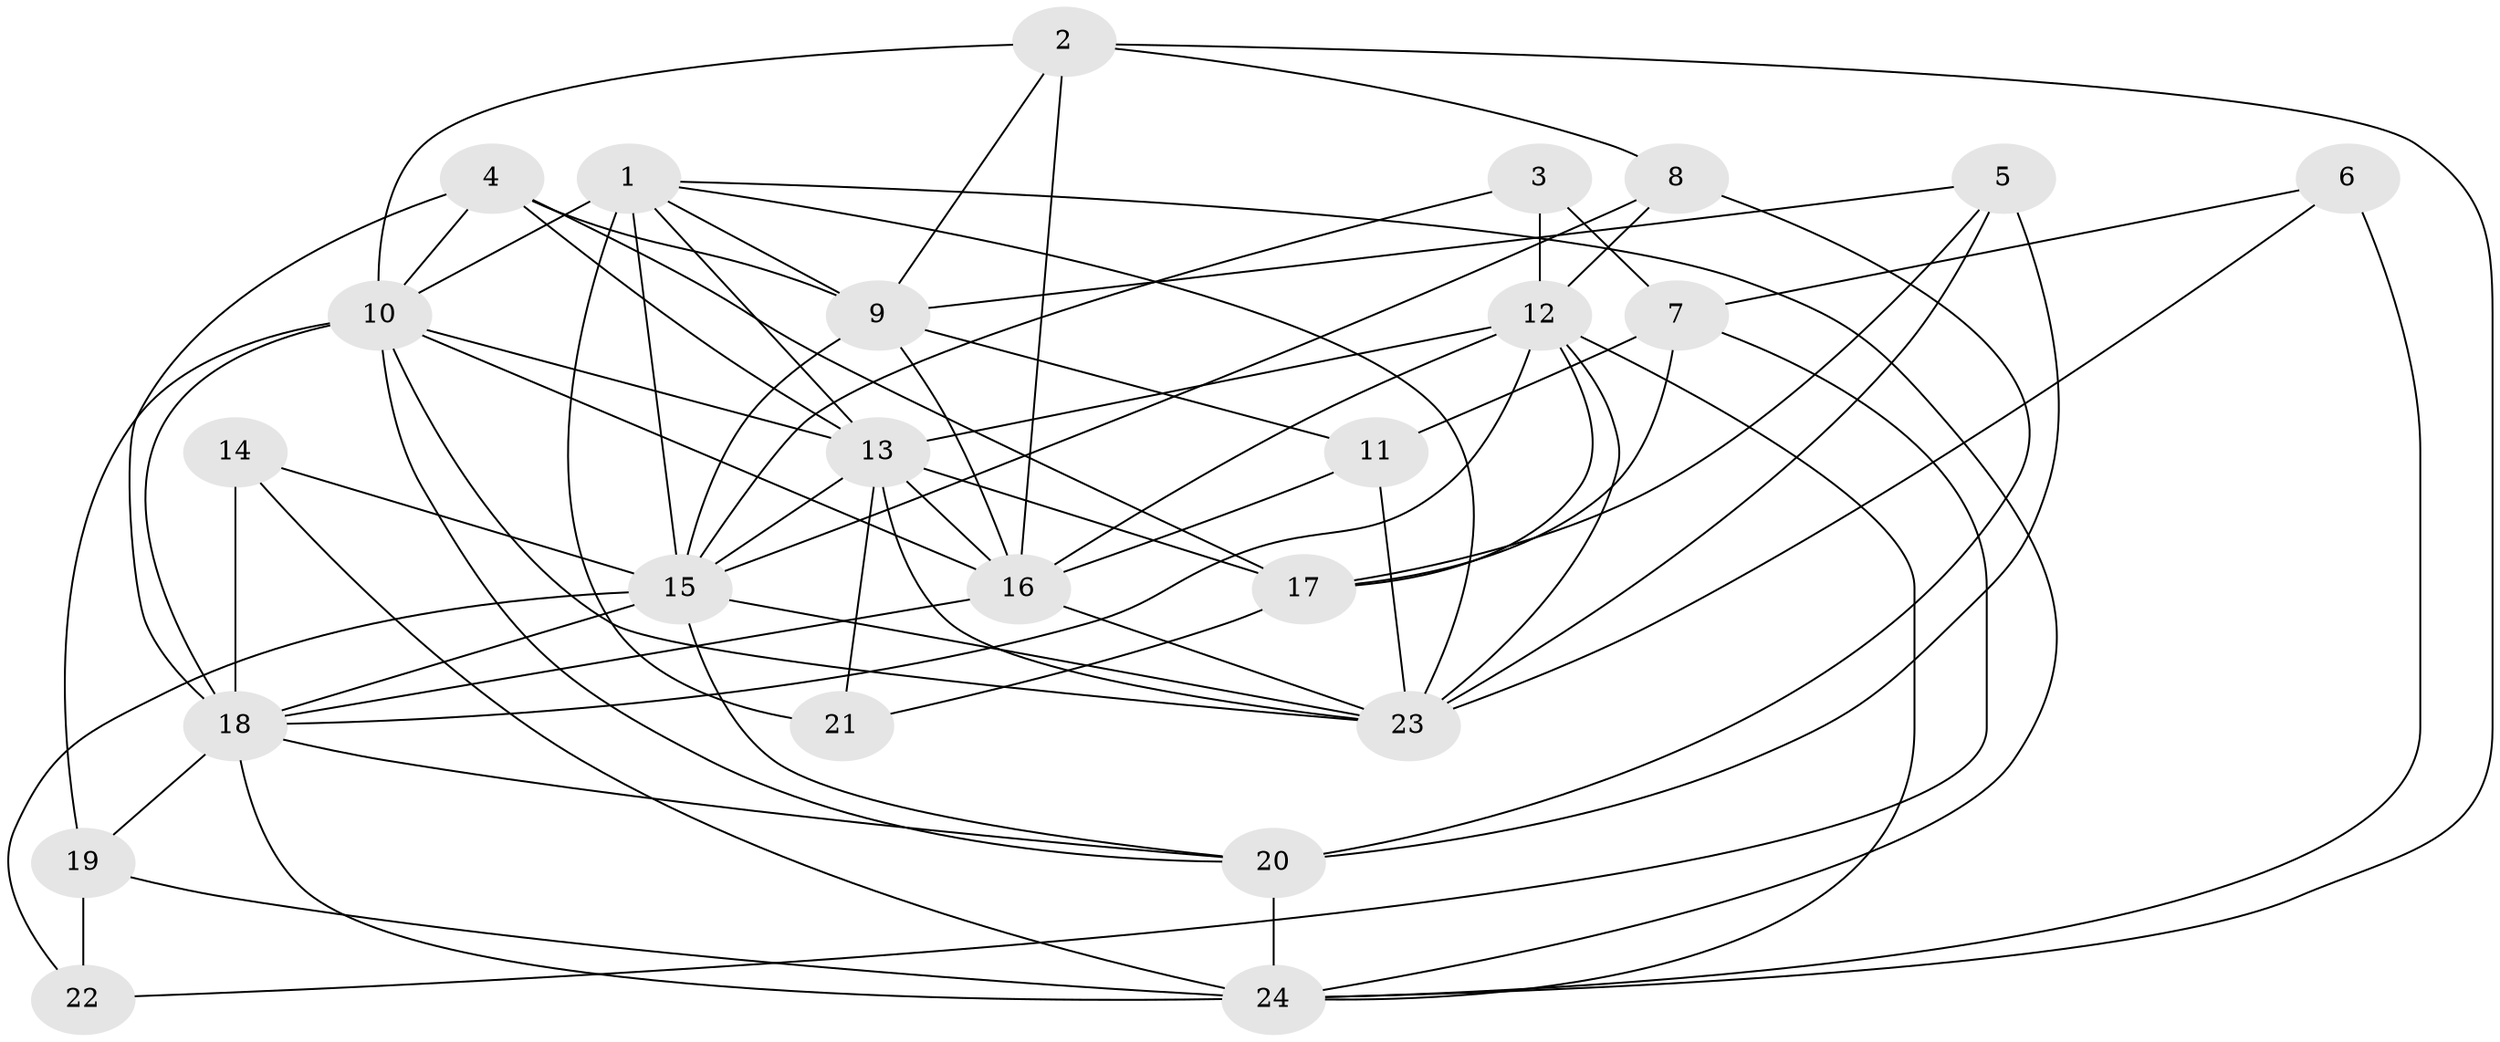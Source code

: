 // original degree distribution, {5: 0.16883116883116883, 4: 0.3246753246753247, 3: 0.24675324675324675, 8: 0.012987012987012988, 2: 0.12987012987012986, 7: 0.05194805194805195, 6: 0.06493506493506493}
// Generated by graph-tools (version 1.1) at 2025/37/03/04/25 23:37:09]
// undirected, 24 vertices, 71 edges
graph export_dot {
  node [color=gray90,style=filled];
  1;
  2;
  3;
  4;
  5;
  6;
  7;
  8;
  9;
  10;
  11;
  12;
  13;
  14;
  15;
  16;
  17;
  18;
  19;
  20;
  21;
  22;
  23;
  24;
  1 -- 9 [weight=1.0];
  1 -- 10 [weight=2.0];
  1 -- 13 [weight=1.0];
  1 -- 15 [weight=2.0];
  1 -- 21 [weight=3.0];
  1 -- 23 [weight=1.0];
  1 -- 24 [weight=1.0];
  2 -- 8 [weight=1.0];
  2 -- 9 [weight=2.0];
  2 -- 10 [weight=1.0];
  2 -- 16 [weight=1.0];
  2 -- 24 [weight=1.0];
  3 -- 7 [weight=1.0];
  3 -- 12 [weight=3.0];
  3 -- 15 [weight=1.0];
  4 -- 9 [weight=2.0];
  4 -- 10 [weight=1.0];
  4 -- 13 [weight=1.0];
  4 -- 17 [weight=1.0];
  4 -- 18 [weight=1.0];
  5 -- 9 [weight=1.0];
  5 -- 17 [weight=2.0];
  5 -- 20 [weight=2.0];
  5 -- 23 [weight=1.0];
  6 -- 7 [weight=1.0];
  6 -- 23 [weight=1.0];
  6 -- 24 [weight=1.0];
  7 -- 11 [weight=1.0];
  7 -- 17 [weight=1.0];
  7 -- 22 [weight=1.0];
  8 -- 12 [weight=1.0];
  8 -- 15 [weight=1.0];
  8 -- 20 [weight=1.0];
  9 -- 11 [weight=2.0];
  9 -- 15 [weight=1.0];
  9 -- 16 [weight=1.0];
  10 -- 13 [weight=1.0];
  10 -- 16 [weight=1.0];
  10 -- 18 [weight=1.0];
  10 -- 19 [weight=2.0];
  10 -- 20 [weight=1.0];
  10 -- 23 [weight=1.0];
  11 -- 16 [weight=1.0];
  11 -- 23 [weight=2.0];
  12 -- 13 [weight=1.0];
  12 -- 16 [weight=1.0];
  12 -- 17 [weight=4.0];
  12 -- 18 [weight=1.0];
  12 -- 23 [weight=2.0];
  12 -- 24 [weight=1.0];
  13 -- 15 [weight=1.0];
  13 -- 16 [weight=2.0];
  13 -- 17 [weight=1.0];
  13 -- 21 [weight=2.0];
  13 -- 23 [weight=2.0];
  14 -- 15 [weight=2.0];
  14 -- 18 [weight=1.0];
  14 -- 24 [weight=1.0];
  15 -- 18 [weight=1.0];
  15 -- 20 [weight=1.0];
  15 -- 22 [weight=1.0];
  15 -- 23 [weight=1.0];
  16 -- 18 [weight=1.0];
  16 -- 23 [weight=1.0];
  17 -- 21 [weight=2.0];
  18 -- 19 [weight=1.0];
  18 -- 20 [weight=1.0];
  18 -- 24 [weight=2.0];
  19 -- 22 [weight=2.0];
  19 -- 24 [weight=1.0];
  20 -- 24 [weight=1.0];
}
